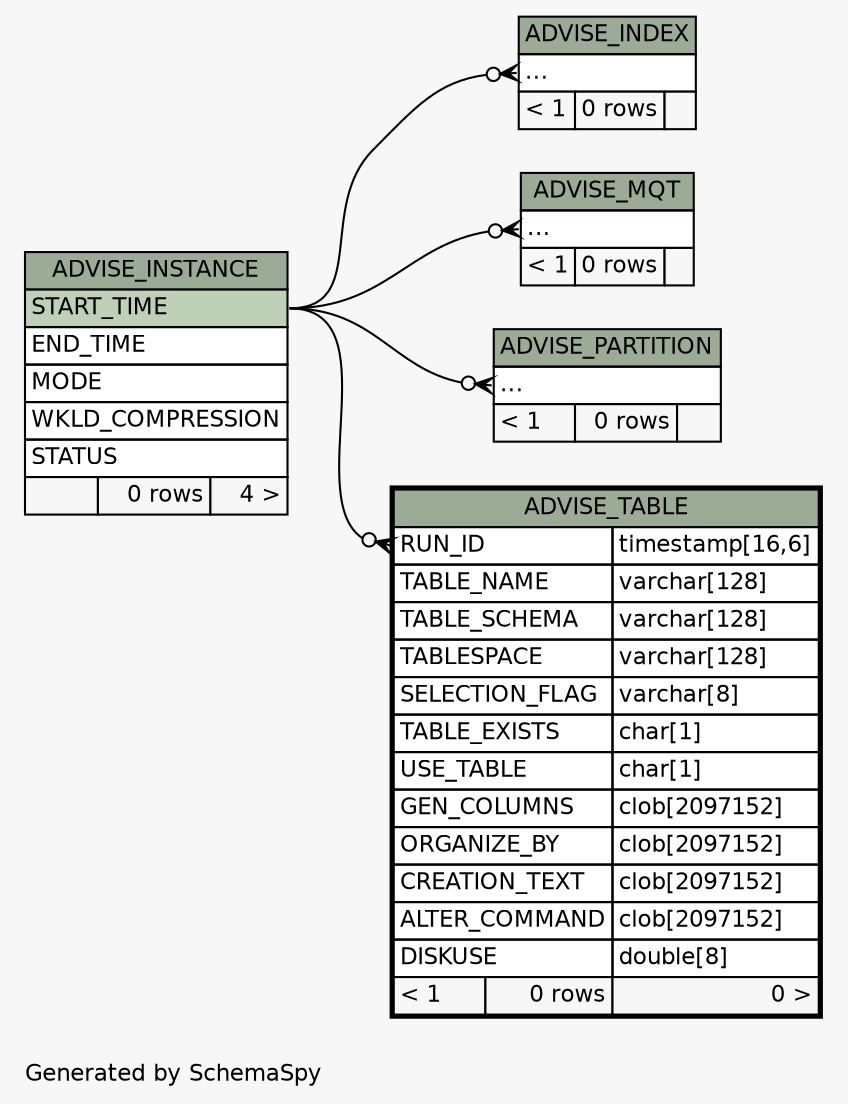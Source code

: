 // dot 2.38.0 on Windows 10 10.0
// SchemaSpy rev Unknown
digraph "twoDegreesRelationshipsDiagram" {
  graph [
    rankdir="RL"
    bgcolor="#f7f7f7"
    label="\nGenerated by SchemaSpy"
    labeljust="l"
    nodesep="0.18"
    ranksep="0.46"
    fontname="Helvetica"
    fontsize="11"
  ];
  node [
    fontname="Helvetica"
    fontsize="11"
    shape="plaintext"
  ];
  edge [
    arrowsize="0.8"
  ];
  "ADVISE_INDEX":"elipses":w -> "ADVISE_INSTANCE":"START_TIME":e [arrowhead=none dir=back arrowtail=crowodot];
  "ADVISE_MQT":"elipses":w -> "ADVISE_INSTANCE":"START_TIME":e [arrowhead=none dir=back arrowtail=crowodot];
  "ADVISE_PARTITION":"elipses":w -> "ADVISE_INSTANCE":"START_TIME":e [arrowhead=none dir=back arrowtail=crowodot];
  "ADVISE_TABLE":"RUN_ID":w -> "ADVISE_INSTANCE":"START_TIME":e [arrowhead=none dir=back arrowtail=crowodot];
  "ADVISE_INDEX" [
    label=<
    <TABLE BORDER="0" CELLBORDER="1" CELLSPACING="0" BGCOLOR="#ffffff">
      <TR><TD COLSPAN="3" BGCOLOR="#9bab96" ALIGN="CENTER">ADVISE_INDEX</TD></TR>
      <TR><TD PORT="elipses" COLSPAN="3" ALIGN="LEFT">...</TD></TR>
      <TR><TD ALIGN="LEFT" BGCOLOR="#f7f7f7">&lt; 1</TD><TD ALIGN="RIGHT" BGCOLOR="#f7f7f7">0 rows</TD><TD ALIGN="RIGHT" BGCOLOR="#f7f7f7">  </TD></TR>
    </TABLE>>
    URL="ADVISE_INDEX.html"
    tooltip="ADVISE_INDEX"
  ];
  "ADVISE_INSTANCE" [
    label=<
    <TABLE BORDER="0" CELLBORDER="1" CELLSPACING="0" BGCOLOR="#ffffff">
      <TR><TD COLSPAN="3" BGCOLOR="#9bab96" ALIGN="CENTER">ADVISE_INSTANCE</TD></TR>
      <TR><TD PORT="START_TIME" COLSPAN="3" BGCOLOR="#bed1b8" ALIGN="LEFT">START_TIME</TD></TR>
      <TR><TD PORT="END_TIME" COLSPAN="3" ALIGN="LEFT">END_TIME</TD></TR>
      <TR><TD PORT="MODE" COLSPAN="3" ALIGN="LEFT">MODE</TD></TR>
      <TR><TD PORT="WKLD_COMPRESSION" COLSPAN="3" ALIGN="LEFT">WKLD_COMPRESSION</TD></TR>
      <TR><TD PORT="STATUS" COLSPAN="3" ALIGN="LEFT">STATUS</TD></TR>
      <TR><TD ALIGN="LEFT" BGCOLOR="#f7f7f7">  </TD><TD ALIGN="RIGHT" BGCOLOR="#f7f7f7">0 rows</TD><TD ALIGN="RIGHT" BGCOLOR="#f7f7f7">4 &gt;</TD></TR>
    </TABLE>>
    URL="ADVISE_INSTANCE.html"
    tooltip="ADVISE_INSTANCE"
  ];
  "ADVISE_MQT" [
    label=<
    <TABLE BORDER="0" CELLBORDER="1" CELLSPACING="0" BGCOLOR="#ffffff">
      <TR><TD COLSPAN="3" BGCOLOR="#9bab96" ALIGN="CENTER">ADVISE_MQT</TD></TR>
      <TR><TD PORT="elipses" COLSPAN="3" ALIGN="LEFT">...</TD></TR>
      <TR><TD ALIGN="LEFT" BGCOLOR="#f7f7f7">&lt; 1</TD><TD ALIGN="RIGHT" BGCOLOR="#f7f7f7">0 rows</TD><TD ALIGN="RIGHT" BGCOLOR="#f7f7f7">  </TD></TR>
    </TABLE>>
    URL="ADVISE_MQT.html"
    tooltip="ADVISE_MQT"
  ];
  "ADVISE_PARTITION" [
    label=<
    <TABLE BORDER="0" CELLBORDER="1" CELLSPACING="0" BGCOLOR="#ffffff">
      <TR><TD COLSPAN="3" BGCOLOR="#9bab96" ALIGN="CENTER">ADVISE_PARTITION</TD></TR>
      <TR><TD PORT="elipses" COLSPAN="3" ALIGN="LEFT">...</TD></TR>
      <TR><TD ALIGN="LEFT" BGCOLOR="#f7f7f7">&lt; 1</TD><TD ALIGN="RIGHT" BGCOLOR="#f7f7f7">0 rows</TD><TD ALIGN="RIGHT" BGCOLOR="#f7f7f7">  </TD></TR>
    </TABLE>>
    URL="ADVISE_PARTITION.html"
    tooltip="ADVISE_PARTITION"
  ];
  "ADVISE_TABLE" [
    label=<
    <TABLE BORDER="2" CELLBORDER="1" CELLSPACING="0" BGCOLOR="#ffffff">
      <TR><TD COLSPAN="3" BGCOLOR="#9bab96" ALIGN="CENTER">ADVISE_TABLE</TD></TR>
      <TR><TD PORT="RUN_ID" COLSPAN="2" ALIGN="LEFT">RUN_ID</TD><TD PORT="RUN_ID.type" ALIGN="LEFT">timestamp[16,6]</TD></TR>
      <TR><TD PORT="TABLE_NAME" COLSPAN="2" ALIGN="LEFT">TABLE_NAME</TD><TD PORT="TABLE_NAME.type" ALIGN="LEFT">varchar[128]</TD></TR>
      <TR><TD PORT="TABLE_SCHEMA" COLSPAN="2" ALIGN="LEFT">TABLE_SCHEMA</TD><TD PORT="TABLE_SCHEMA.type" ALIGN="LEFT">varchar[128]</TD></TR>
      <TR><TD PORT="TABLESPACE" COLSPAN="2" ALIGN="LEFT">TABLESPACE</TD><TD PORT="TABLESPACE.type" ALIGN="LEFT">varchar[128]</TD></TR>
      <TR><TD PORT="SELECTION_FLAG" COLSPAN="2" ALIGN="LEFT">SELECTION_FLAG</TD><TD PORT="SELECTION_FLAG.type" ALIGN="LEFT">varchar[8]</TD></TR>
      <TR><TD PORT="TABLE_EXISTS" COLSPAN="2" ALIGN="LEFT">TABLE_EXISTS</TD><TD PORT="TABLE_EXISTS.type" ALIGN="LEFT">char[1]</TD></TR>
      <TR><TD PORT="USE_TABLE" COLSPAN="2" ALIGN="LEFT">USE_TABLE</TD><TD PORT="USE_TABLE.type" ALIGN="LEFT">char[1]</TD></TR>
      <TR><TD PORT="GEN_COLUMNS" COLSPAN="2" ALIGN="LEFT">GEN_COLUMNS</TD><TD PORT="GEN_COLUMNS.type" ALIGN="LEFT">clob[2097152]</TD></TR>
      <TR><TD PORT="ORGANIZE_BY" COLSPAN="2" ALIGN="LEFT">ORGANIZE_BY</TD><TD PORT="ORGANIZE_BY.type" ALIGN="LEFT">clob[2097152]</TD></TR>
      <TR><TD PORT="CREATION_TEXT" COLSPAN="2" ALIGN="LEFT">CREATION_TEXT</TD><TD PORT="CREATION_TEXT.type" ALIGN="LEFT">clob[2097152]</TD></TR>
      <TR><TD PORT="ALTER_COMMAND" COLSPAN="2" ALIGN="LEFT">ALTER_COMMAND</TD><TD PORT="ALTER_COMMAND.type" ALIGN="LEFT">clob[2097152]</TD></TR>
      <TR><TD PORT="DISKUSE" COLSPAN="2" ALIGN="LEFT">DISKUSE</TD><TD PORT="DISKUSE.type" ALIGN="LEFT">double[8]</TD></TR>
      <TR><TD ALIGN="LEFT" BGCOLOR="#f7f7f7">&lt; 1</TD><TD ALIGN="RIGHT" BGCOLOR="#f7f7f7">0 rows</TD><TD ALIGN="RIGHT" BGCOLOR="#f7f7f7">0 &gt;</TD></TR>
    </TABLE>>
    URL="ADVISE_TABLE.html"
    tooltip="ADVISE_TABLE"
  ];
}
